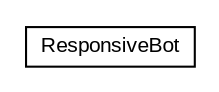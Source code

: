 #!/usr/local/bin/dot
#
# Class diagram 
# Generated by UMLGraph version 5.1 (http://www.umlgraph.org/)
#

digraph G {
	edge [fontname="arial",fontsize=10,labelfontname="arial",labelfontsize=10];
	node [fontname="arial",fontsize=10,shape=plaintext];
	nodesep=0.25;
	ranksep=0.5;
	// com.mycompany.responsivebot.ResponsiveBot
	c0 [label=<<table title="com.mycompany.responsivebot.ResponsiveBot" border="0" cellborder="1" cellspacing="0" cellpadding="2" port="p" href="./ResponsiveBot.html">
		<tr><td><table border="0" cellspacing="0" cellpadding="1">
<tr><td align="center" balign="center"> ResponsiveBot </td></tr>
		</table></td></tr>
		</table>>, fontname="arial", fontcolor="black", fontsize=10.0];
}

